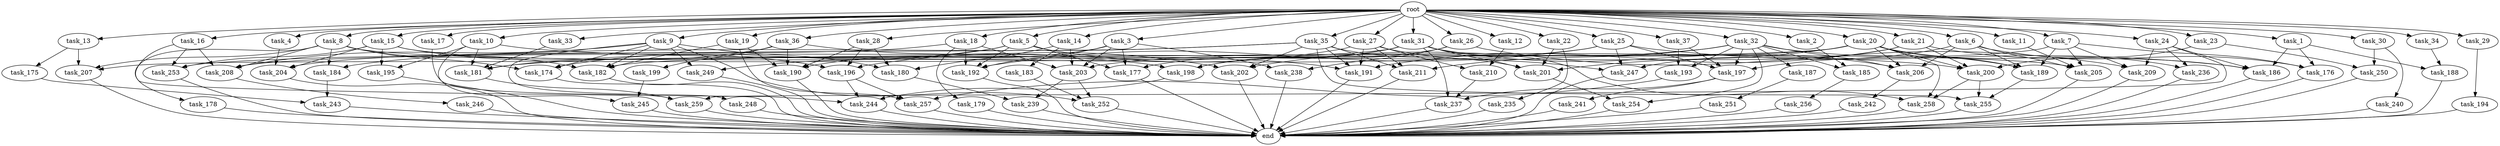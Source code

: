 digraph G {
  task_8 [size="102.400000"];
  task_239 [size="76450417868.800003"];
  task_252 [size="144310901145.600006"];
  task_189 [size="97066260889.600006"];
  task_17 [size="102.400000"];
  task_247 [size="121118077747.200012"];
  task_204 [size="107374182400.000000"];
  task_242 [size="85899345920.000000"];
  task_35 [size="102.400000"];
  task_26 [size="102.400000"];
  task_15 [size="102.400000"];
  task_251 [size="69578470195.199997"];
  task_209 [size="69578470195.199997"];
  task_211 [size="113387136614.400009"];
  task_255 [size="154618822656.000000"];
  task_206 [size="73873437491.199997"];
  task_33 [size="102.400000"];
  task_186 [size="159772783411.200012"];
  task_205 [size="178670639513.600006"];
  task_241 [size="7730941132.800000"];
  task_176 [size="83322365542.400009"];
  task_13 [size="102.400000"];
  task_22 [size="102.400000"];
  task_208 [size="224197292851.200012"];
  task_5 [size="102.400000"];
  task_36 [size="102.400000"];
  task_200 [size="207017423667.200012"];
  task_201 [size="170080704921.600006"];
  task_6 [size="102.400000"];
  task_7 [size="102.400000"];
  task_240 [size="3435973836.800000"];
  task_30 [size="102.400000"];
  task_3 [size="102.400000"];
  task_179 [size="7730941132.800000"];
  task_187 [size="13743895347.200001"];
  task_188 [size="35218731827.200005"];
  task_236 [size="52398601011.200005"];
  task_183 [size="30923764531.200001"];
  task_193 [size="44667659878.400002"];
  task_259 [size="120259084288.000000"];
  task_191 [size="227633266688.000000"];
  task_27 [size="102.400000"];
  task_253 [size="202722456371.200012"];
  task_202 [size="141733920768.000000"];
  root [size="0.000000"];
  task_182 [size="206158430208.000000"];
  task_258 [size="42949672960.000000"];
  task_245 [size="44667659878.400002"];
  task_12 [size="102.400000"];
  task_21 [size="102.400000"];
  task_18 [size="102.400000"];
  task_180 [size="158913789952.000000"];
  task_31 [size="102.400000"];
  task_244 [size="83322365542.400009"];
  task_9 [size="102.400000"];
  task_237 [size="101361228185.600006"];
  task_192 [size="85040352460.800003"];
  task_28 [size="102.400000"];
  task_174 [size="213889371340.800018"];
  task_177 [size="63565515980.800003"];
  task_29 [size="102.400000"];
  task_185 [size="68719476736.000000"];
  task_34 [size="102.400000"];
  task_10 [size="102.400000"];
  task_181 [size="163208757248.000000"];
  task_178 [size="85899345920.000000"];
  task_194 [size="7730941132.800000"];
  task_2 [size="102.400000"];
  end [size="0.000000"];
  task_184 [size="171798691840.000000"];
  task_197 [size="97066260889.600006"];
  task_16 [size="102.400000"];
  task_14 [size="102.400000"];
  task_210 [size="21474836480.000000"];
  task_24 [size="102.400000"];
  task_198 [size="101361228185.600006"];
  task_195 [size="99643241267.200012"];
  task_243 [size="83322365542.400009"];
  task_257 [size="65283502899.200005"];
  task_19 [size="102.400000"];
  task_32 [size="102.400000"];
  task_196 [size="141733920768.000000"];
  task_25 [size="102.400000"];
  task_4 [size="102.400000"];
  task_235 [size="54975581388.800003"];
  task_175 [size="13743895347.200001"];
  task_207 [size="107374182400.000000"];
  task_254 [size="44667659878.400002"];
  task_23 [size="102.400000"];
  task_37 [size="102.400000"];
  task_256 [size="69578470195.199997"];
  task_1 [size="102.400000"];
  task_11 [size="102.400000"];
  task_190 [size="101361228185.600006"];
  task_249 [size="127990025420.800003"];
  task_20 [size="102.400000"];
  task_250 [size="89335319756.800003"];
  task_246 [size="85899345920.000000"];
  task_203 [size="73873437491.199997"];
  task_199 [size="42090679500.800003"];
  task_238 [size="21474836480.000000"];
  task_248 [size="85899345920.000000"];

  task_8 -> task_208 [size="838860800.000000"];
  task_8 -> task_207 [size="838860800.000000"];
  task_8 -> task_182 [size="838860800.000000"];
  task_8 -> task_205 [size="838860800.000000"];
  task_8 -> task_184 [size="838860800.000000"];
  task_8 -> task_174 [size="838860800.000000"];
  task_8 -> task_178 [size="838860800.000000"];
  task_239 -> end [size="1.000000"];
  task_252 -> end [size="1.000000"];
  task_189 -> task_255 [size="536870912.000000"];
  task_17 -> task_259 [size="33554432.000000"];
  task_247 -> end [size="1.000000"];
  task_204 -> end [size="1.000000"];
  task_242 -> end [size="1.000000"];
  task_35 -> task_202 [size="838860800.000000"];
  task_35 -> task_211 [size="838860800.000000"];
  task_35 -> task_191 [size="838860800.000000"];
  task_35 -> task_201 [size="838860800.000000"];
  task_35 -> task_184 [size="838860800.000000"];
  task_35 -> task_253 [size="838860800.000000"];
  task_35 -> task_255 [size="838860800.000000"];
  task_26 -> task_198 [size="75497472.000000"];
  task_26 -> task_209 [size="75497472.000000"];
  task_26 -> task_238 [size="75497472.000000"];
  task_15 -> task_196 [size="838860800.000000"];
  task_15 -> task_198 [size="838860800.000000"];
  task_15 -> task_204 [size="838860800.000000"];
  task_15 -> task_253 [size="838860800.000000"];
  task_15 -> task_195 [size="838860800.000000"];
  task_251 -> end [size="1.000000"];
  task_209 -> end [size="1.000000"];
  task_211 -> end [size="1.000000"];
  task_255 -> end [size="1.000000"];
  task_206 -> task_242 [size="838860800.000000"];
  task_33 -> task_181 [size="838860800.000000"];
  task_186 -> end [size="1.000000"];
  task_205 -> end [size="1.000000"];
  task_241 -> end [size="1.000000"];
  task_176 -> end [size="1.000000"];
  task_13 -> task_175 [size="134217728.000000"];
  task_13 -> task_207 [size="134217728.000000"];
  task_22 -> task_201 [size="536870912.000000"];
  task_22 -> task_235 [size="536870912.000000"];
  task_208 -> task_246 [size="838860800.000000"];
  task_5 -> task_191 [size="411041792.000000"];
  task_5 -> task_249 [size="411041792.000000"];
  task_5 -> task_174 [size="411041792.000000"];
  task_5 -> task_177 [size="411041792.000000"];
  task_5 -> task_192 [size="411041792.000000"];
  task_36 -> task_190 [size="411041792.000000"];
  task_36 -> task_181 [size="411041792.000000"];
  task_36 -> task_199 [size="411041792.000000"];
  task_36 -> task_202 [size="411041792.000000"];
  task_200 -> task_255 [size="134217728.000000"];
  task_200 -> task_258 [size="134217728.000000"];
  task_201 -> task_254 [size="301989888.000000"];
  task_6 -> task_189 [size="301989888.000000"];
  task_6 -> task_197 [size="301989888.000000"];
  task_6 -> task_176 [size="301989888.000000"];
  task_6 -> task_206 [size="301989888.000000"];
  task_6 -> task_205 [size="301989888.000000"];
  task_7 -> task_176 [size="301989888.000000"];
  task_7 -> task_189 [size="301989888.000000"];
  task_7 -> task_209 [size="301989888.000000"];
  task_7 -> task_182 [size="301989888.000000"];
  task_7 -> task_205 [size="301989888.000000"];
  task_240 -> end [size="1.000000"];
  task_30 -> task_250 [size="33554432.000000"];
  task_30 -> task_240 [size="33554432.000000"];
  task_3 -> task_190 [size="134217728.000000"];
  task_3 -> task_203 [size="134217728.000000"];
  task_3 -> task_192 [size="134217728.000000"];
  task_3 -> task_177 [size="134217728.000000"];
  task_3 -> task_238 [size="134217728.000000"];
  task_179 -> end [size="1.000000"];
  task_187 -> task_251 [size="679477248.000000"];
  task_188 -> end [size="1.000000"];
  task_236 -> end [size="1.000000"];
  task_183 -> task_252 [size="33554432.000000"];
  task_193 -> task_257 [size="301989888.000000"];
  task_259 -> end [size="1.000000"];
  task_191 -> end [size="1.000000"];
  task_27 -> task_191 [size="134217728.000000"];
  task_27 -> task_196 [size="134217728.000000"];
  task_27 -> task_211 [size="134217728.000000"];
  task_27 -> task_210 [size="134217728.000000"];
  task_27 -> task_247 [size="134217728.000000"];
  task_253 -> end [size="1.000000"];
  task_202 -> end [size="1.000000"];
  root -> task_8 [size="1.000000"];
  root -> task_14 [size="1.000000"];
  root -> task_24 [size="1.000000"];
  root -> task_13 [size="1.000000"];
  root -> task_33 [size="1.000000"];
  root -> task_12 [size="1.000000"];
  root -> task_21 [size="1.000000"];
  root -> task_18 [size="1.000000"];
  root -> task_22 [size="1.000000"];
  root -> task_31 [size="1.000000"];
  root -> task_9 [size="1.000000"];
  root -> task_5 [size="1.000000"];
  root -> task_36 [size="1.000000"];
  root -> task_32 [size="1.000000"];
  root -> task_26 [size="1.000000"];
  root -> task_15 [size="1.000000"];
  root -> task_6 [size="1.000000"];
  root -> task_4 [size="1.000000"];
  root -> task_25 [size="1.000000"];
  root -> task_30 [size="1.000000"];
  root -> task_34 [size="1.000000"];
  root -> task_3 [size="1.000000"];
  root -> task_19 [size="1.000000"];
  root -> task_10 [size="1.000000"];
  root -> task_23 [size="1.000000"];
  root -> task_37 [size="1.000000"];
  root -> task_1 [size="1.000000"];
  root -> task_17 [size="1.000000"];
  root -> task_2 [size="1.000000"];
  root -> task_29 [size="1.000000"];
  root -> task_20 [size="1.000000"];
  root -> task_35 [size="1.000000"];
  root -> task_7 [size="1.000000"];
  root -> task_27 [size="1.000000"];
  root -> task_11 [size="1.000000"];
  root -> task_28 [size="1.000000"];
  root -> task_16 [size="1.000000"];
  task_182 -> end [size="1.000000"];
  task_258 -> end [size="1.000000"];
  task_245 -> end [size="1.000000"];
  task_12 -> task_210 [size="75497472.000000"];
  task_21 -> task_191 [size="838860800.000000"];
  task_21 -> task_200 [size="838860800.000000"];
  task_21 -> task_247 [size="838860800.000000"];
  task_21 -> task_186 [size="838860800.000000"];
  task_18 -> task_204 [size="75497472.000000"];
  task_18 -> task_192 [size="75497472.000000"];
  task_18 -> task_179 [size="75497472.000000"];
  task_18 -> task_203 [size="75497472.000000"];
  task_180 -> task_239 [size="209715200.000000"];
  task_31 -> task_237 [size="75497472.000000"];
  task_31 -> task_207 [size="75497472.000000"];
  task_31 -> task_258 [size="75497472.000000"];
  task_31 -> task_201 [size="75497472.000000"];
  task_31 -> task_198 [size="75497472.000000"];
  task_31 -> task_177 [size="75497472.000000"];
  task_31 -> task_206 [size="75497472.000000"];
  task_244 -> end [size="1.000000"];
  task_9 -> task_208 [size="838860800.000000"];
  task_9 -> task_252 [size="838860800.000000"];
  task_9 -> task_249 [size="838860800.000000"];
  task_9 -> task_174 [size="838860800.000000"];
  task_9 -> task_180 [size="838860800.000000"];
  task_9 -> task_248 [size="838860800.000000"];
  task_9 -> task_182 [size="838860800.000000"];
  task_237 -> end [size="1.000000"];
  task_192 -> end [size="1.000000"];
  task_28 -> task_190 [size="411041792.000000"];
  task_28 -> task_196 [size="411041792.000000"];
  task_28 -> task_180 [size="411041792.000000"];
  task_174 -> end [size="1.000000"];
  task_177 -> end [size="1.000000"];
  task_29 -> task_194 [size="75497472.000000"];
  task_185 -> task_256 [size="679477248.000000"];
  task_34 -> task_188 [size="134217728.000000"];
  task_10 -> task_245 [size="134217728.000000"];
  task_10 -> task_181 [size="134217728.000000"];
  task_10 -> task_195 [size="134217728.000000"];
  task_10 -> task_200 [size="134217728.000000"];
  task_181 -> task_259 [size="838860800.000000"];
  task_178 -> end [size="1.000000"];
  task_194 -> end [size="1.000000"];
  task_2 -> task_185 [size="536870912.000000"];
  task_184 -> task_243 [size="134217728.000000"];
  task_197 -> task_237 [size="75497472.000000"];
  task_197 -> task_241 [size="75497472.000000"];
  task_16 -> task_208 [size="301989888.000000"];
  task_16 -> task_253 [size="301989888.000000"];
  task_16 -> task_244 [size="301989888.000000"];
  task_14 -> task_183 [size="301989888.000000"];
  task_14 -> task_180 [size="301989888.000000"];
  task_14 -> task_203 [size="301989888.000000"];
  task_210 -> task_237 [size="838860800.000000"];
  task_24 -> task_236 [size="301989888.000000"];
  task_24 -> task_209 [size="301989888.000000"];
  task_24 -> task_186 [size="301989888.000000"];
  task_24 -> task_259 [size="301989888.000000"];
  task_198 -> task_244 [size="209715200.000000"];
  task_195 -> end [size="1.000000"];
  task_243 -> end [size="1.000000"];
  task_257 -> end [size="1.000000"];
  task_19 -> task_190 [size="33554432.000000"];
  task_19 -> task_257 [size="33554432.000000"];
  task_19 -> task_182 [size="33554432.000000"];
  task_32 -> task_185 [size="134217728.000000"];
  task_32 -> task_189 [size="134217728.000000"];
  task_32 -> task_197 [size="134217728.000000"];
  task_32 -> task_211 [size="134217728.000000"];
  task_32 -> task_187 [size="134217728.000000"];
  task_32 -> task_202 [size="134217728.000000"];
  task_32 -> task_254 [size="134217728.000000"];
  task_32 -> task_206 [size="134217728.000000"];
  task_32 -> task_193 [size="134217728.000000"];
  task_196 -> task_257 [size="301989888.000000"];
  task_196 -> task_244 [size="301989888.000000"];
  task_25 -> task_181 [size="209715200.000000"];
  task_25 -> task_197 [size="209715200.000000"];
  task_25 -> task_192 [size="209715200.000000"];
  task_25 -> task_247 [size="209715200.000000"];
  task_25 -> task_186 [size="209715200.000000"];
  task_4 -> task_204 [size="134217728.000000"];
  task_235 -> end [size="1.000000"];
  task_175 -> task_243 [size="679477248.000000"];
  task_207 -> end [size="1.000000"];
  task_254 -> end [size="1.000000"];
  task_23 -> task_250 [size="838860800.000000"];
  task_23 -> task_200 [size="838860800.000000"];
  task_37 -> task_197 [size="301989888.000000"];
  task_37 -> task_193 [size="301989888.000000"];
  task_256 -> end [size="1.000000"];
  task_1 -> task_188 [size="209715200.000000"];
  task_1 -> task_176 [size="209715200.000000"];
  task_1 -> task_186 [size="209715200.000000"];
  task_11 -> task_205 [size="301989888.000000"];
  task_190 -> end [size="1.000000"];
  task_249 -> end [size="1.000000"];
  task_20 -> task_189 [size="209715200.000000"];
  task_20 -> task_258 [size="209715200.000000"];
  task_20 -> task_203 [size="209715200.000000"];
  task_20 -> task_201 [size="209715200.000000"];
  task_20 -> task_236 [size="209715200.000000"];
  task_20 -> task_200 [size="209715200.000000"];
  task_20 -> task_206 [size="209715200.000000"];
  task_20 -> task_208 [size="209715200.000000"];
  task_250 -> end [size="1.000000"];
  task_246 -> end [size="1.000000"];
  task_203 -> task_239 [size="536870912.000000"];
  task_203 -> task_252 [size="536870912.000000"];
  task_199 -> task_245 [size="301989888.000000"];
  task_238 -> end [size="1.000000"];
  task_248 -> end [size="1.000000"];
}
